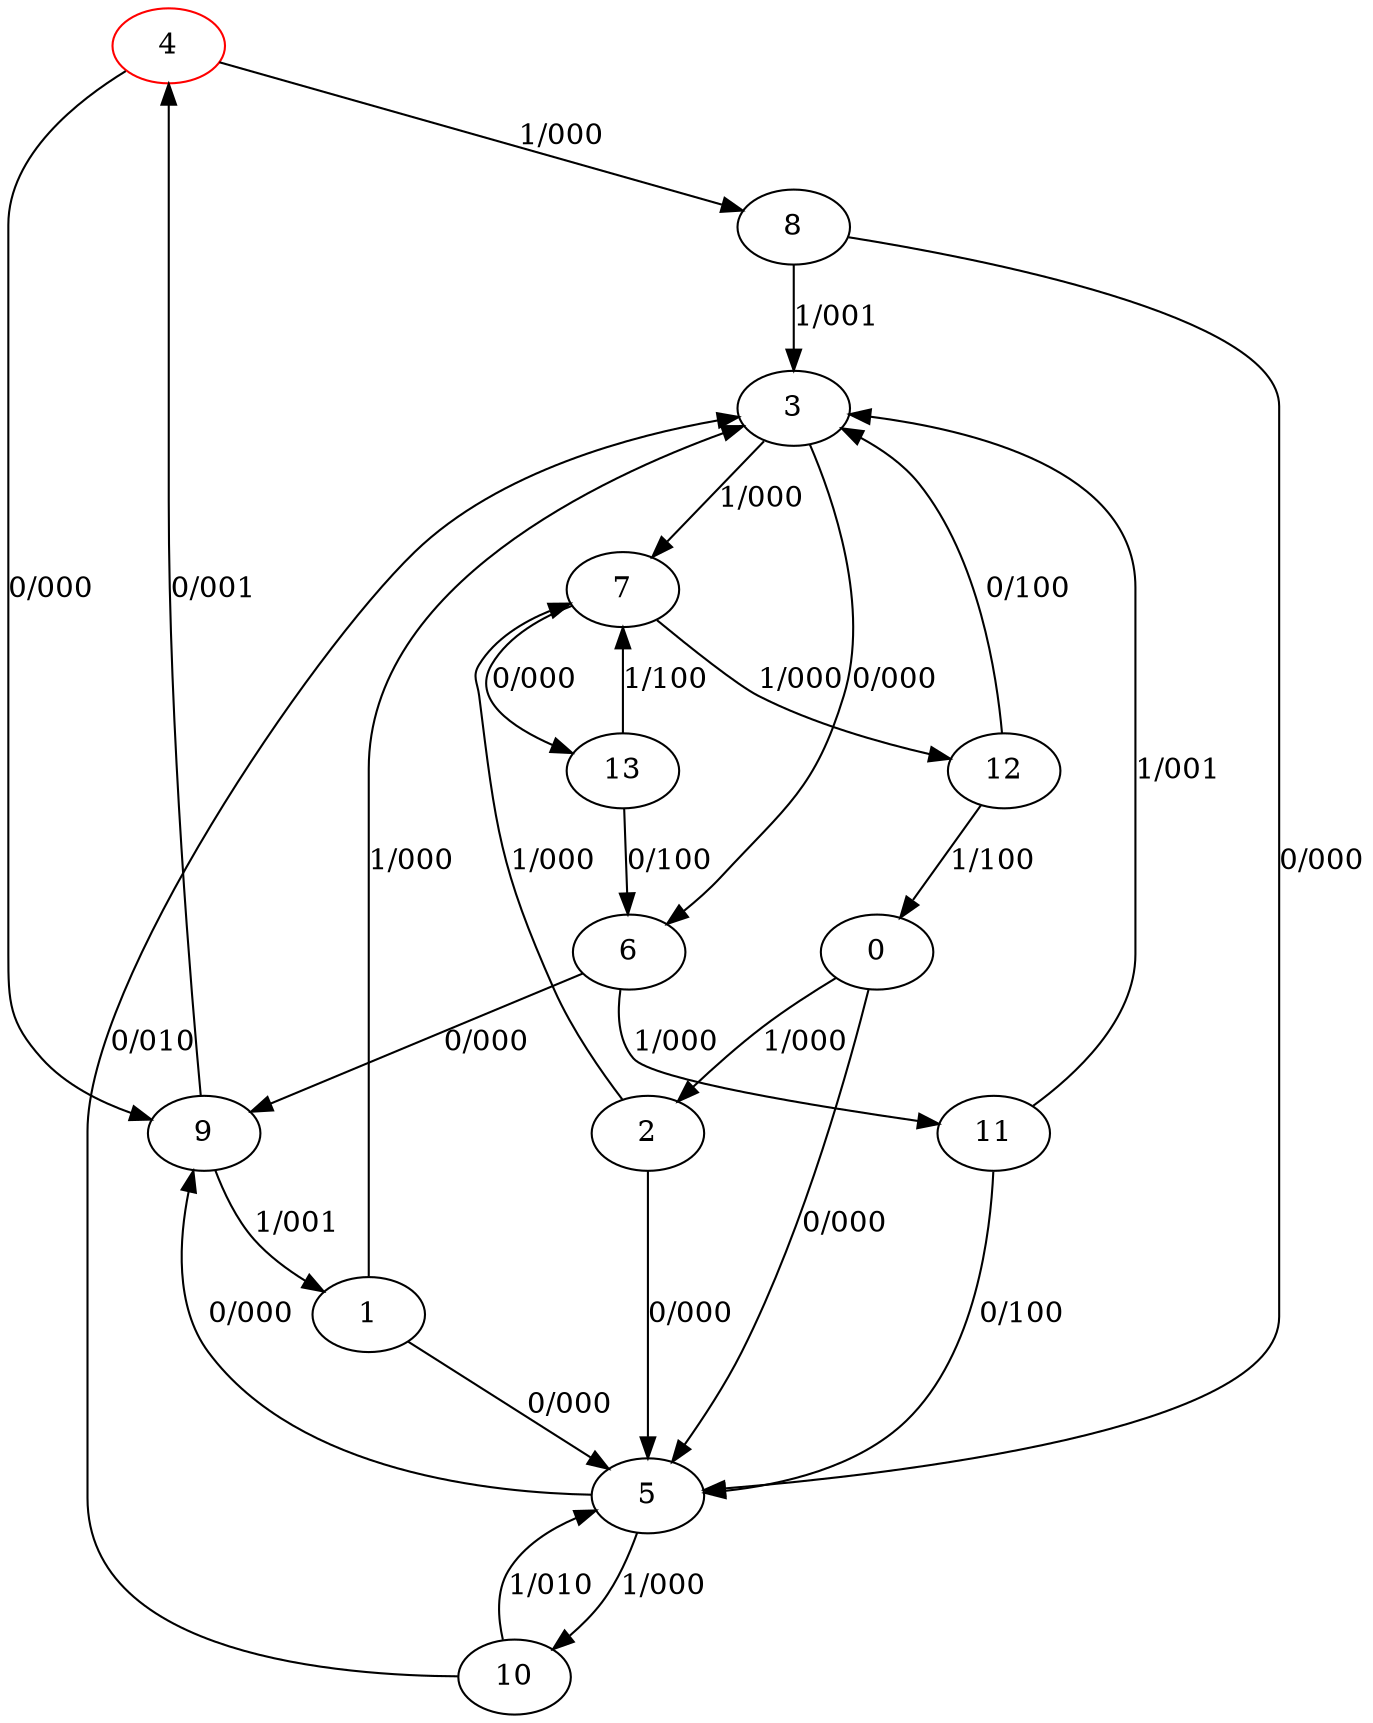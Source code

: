 digraph {
4 [color="red"]
0
1
2
3
5
6
7
8
9
10
11
12
13
4 -> 9 [label="0/000"]
4 -> 8 [label="1/000"]
0 -> 5 [label="0/000"]
0 -> 2 [label="1/000"]
1 -> 5 [label="0/000"]
1 -> 3 [label="1/000"]
2 -> 5 [label="0/000"]
2 -> 7 [label="1/000"]
3 -> 6 [label="0/000"]
3 -> 7 [label="1/000"]
5 -> 9 [label="0/000"]
5 -> 10 [label="1/000"]
6 -> 9 [label="0/000"]
6 -> 11 [label="1/000"]
7 -> 13 [label="0/000"]
7 -> 12 [label="1/000"]
8 -> 5 [label="0/000"]
8 -> 3 [label="1/001"]
9 -> 4 [label="0/001"]
9 -> 1 [label="1/001"]
10 -> 3 [label="0/010"]
10 -> 5 [label="1/010"]
11 -> 5 [label="0/100"]
11 -> 3 [label="1/001"]
12 -> 3 [label="0/100"]
12 -> 0 [label="1/100"]
13 -> 6 [label="0/100"]
13 -> 7 [label="1/100"]
}
